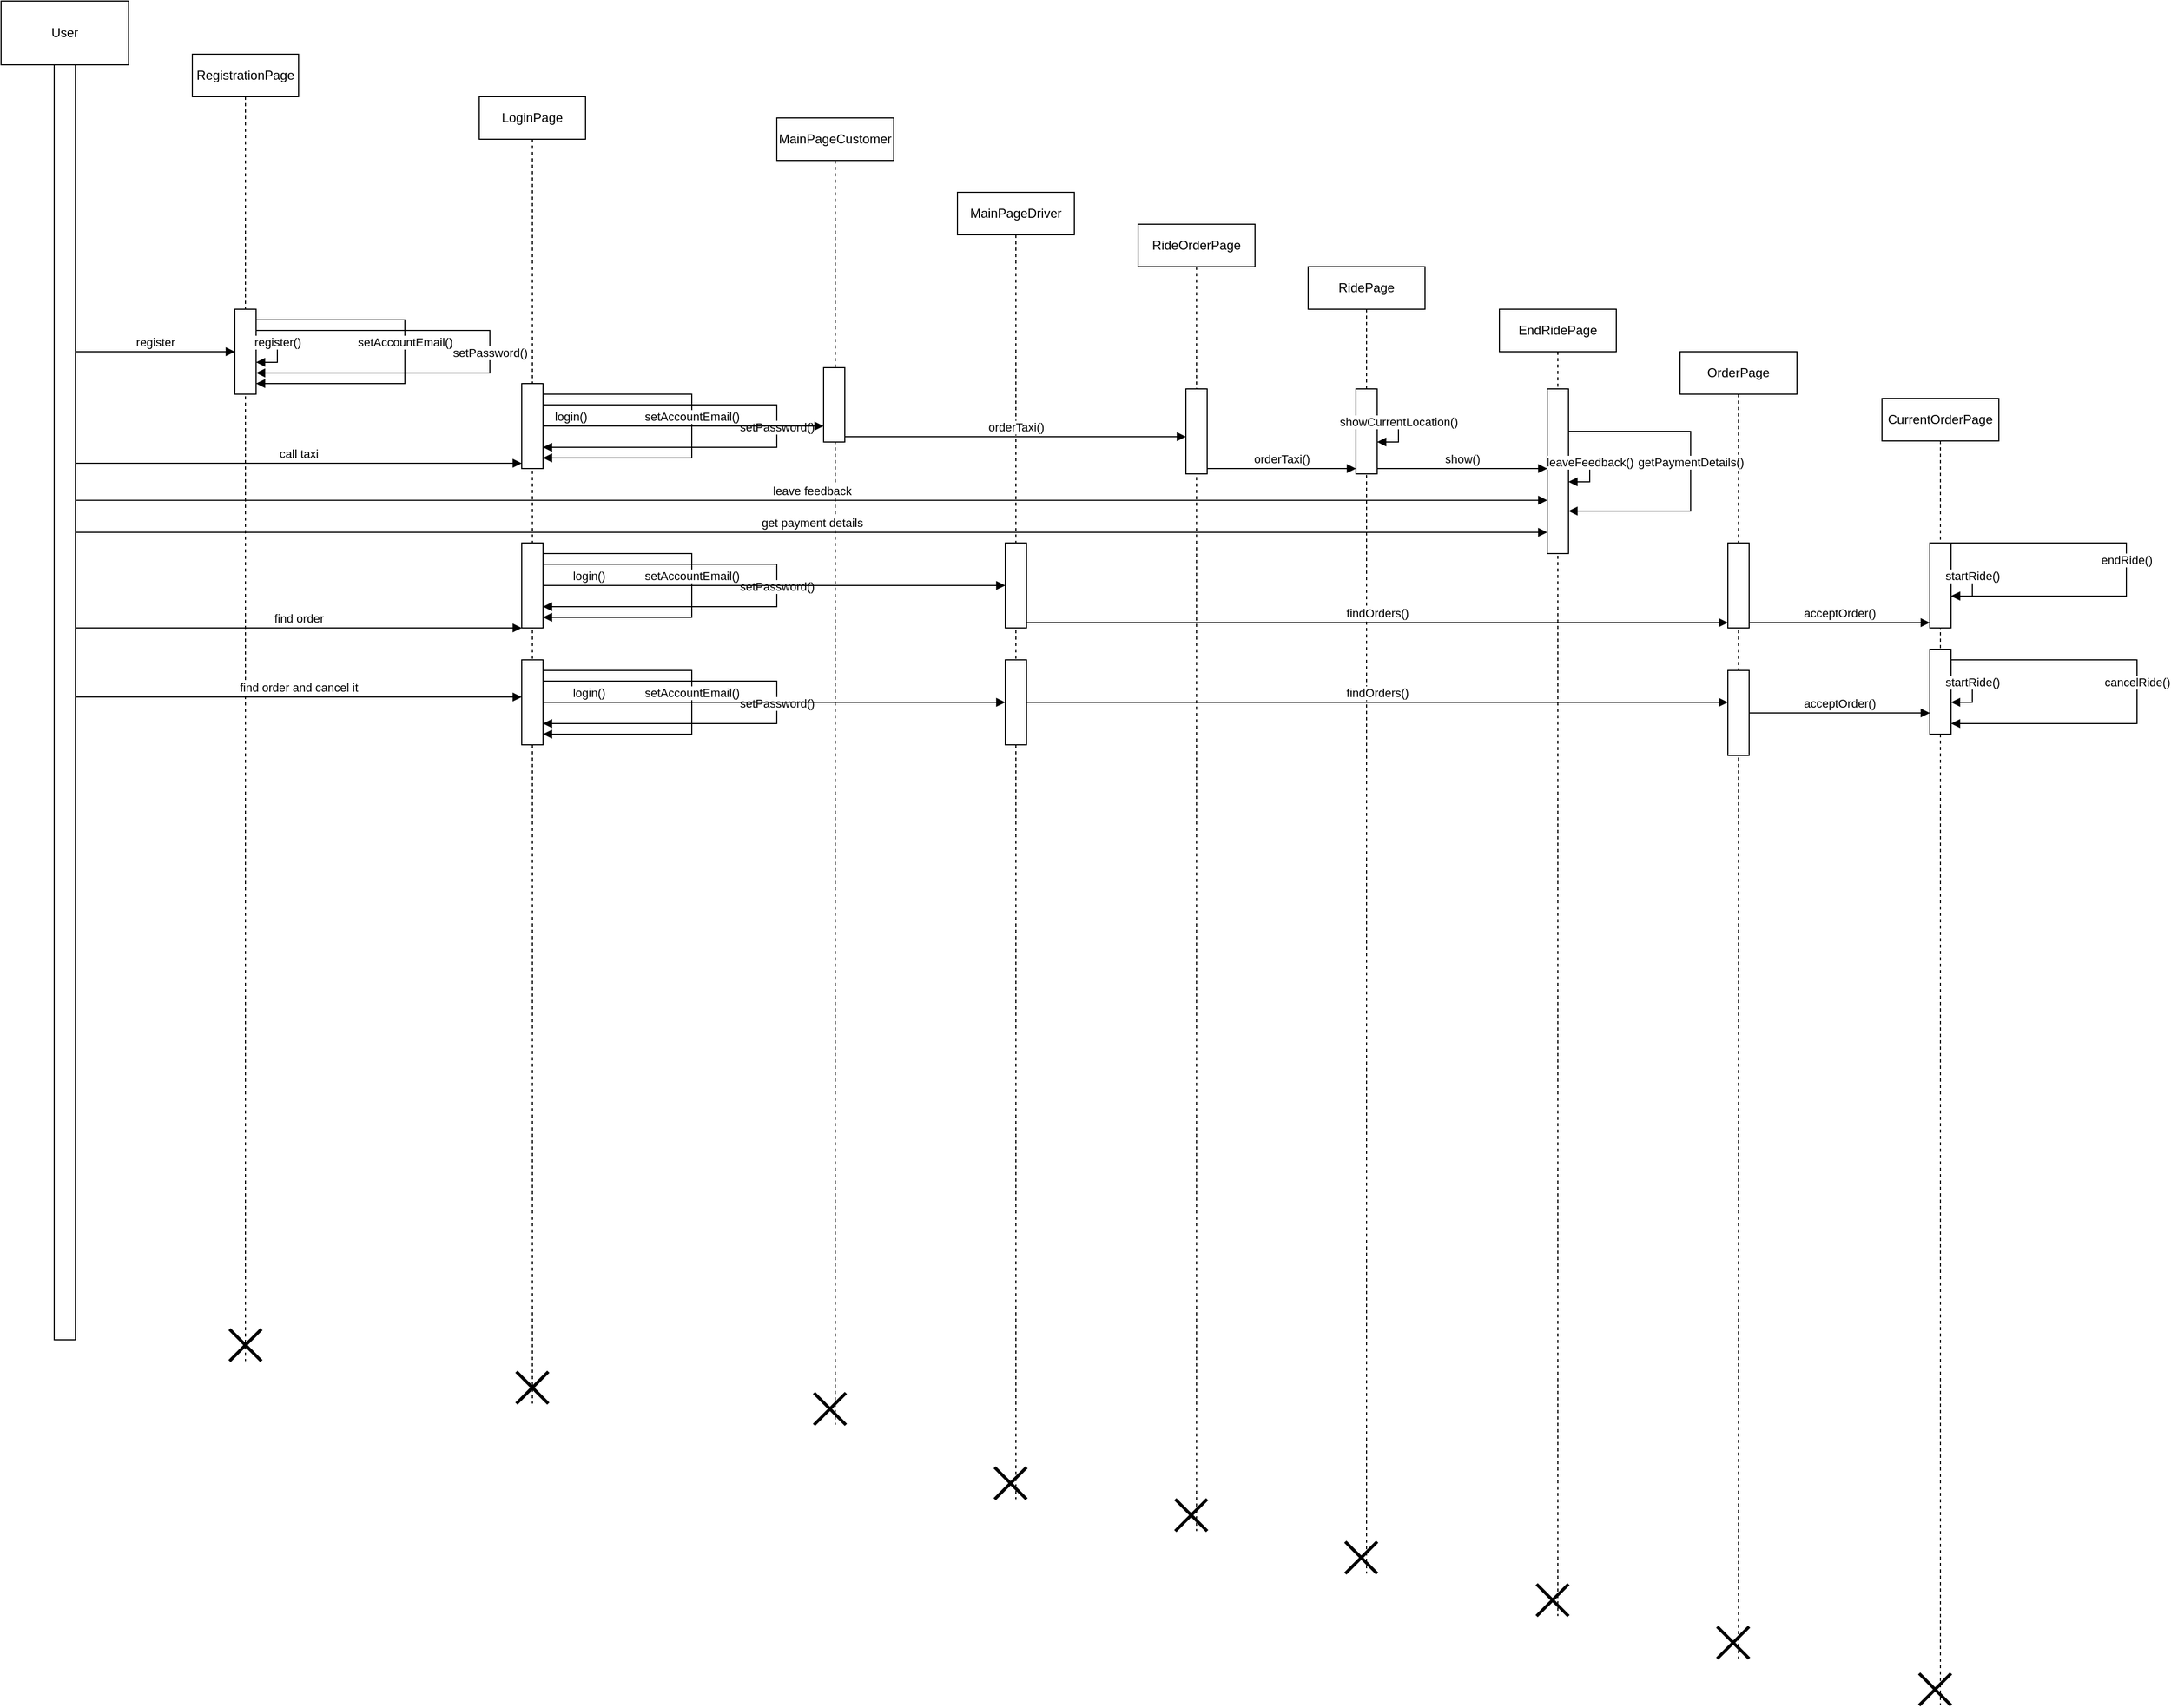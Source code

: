 <mxfile version="22.0.4" type="github">
  <diagram name="Страница — 1" id="l8LlNZg6rUj_ulNN_cUZ">
    <mxGraphModel dx="1403" dy="319" grid="1" gridSize="10" guides="1" tooltips="1" connect="1" arrows="1" fold="1" page="1" pageScale="1" pageWidth="827" pageHeight="1169" math="0" shadow="0">
      <root>
        <mxCell id="0" />
        <mxCell id="1" parent="0" />
        <mxCell id="eOe7ErlNW58BYiNXJ7lQ-5" value="" style="endArrow=none;dashed=1;html=1;rounded=0;" edge="1" parent="1">
          <mxGeometry width="50" height="50" relative="1" as="geometry">
            <mxPoint x="340" y="300" as="sourcePoint" />
            <mxPoint x="340" y="300" as="targetPoint" />
          </mxGeometry>
        </mxCell>
        <mxCell id="eOe7ErlNW58BYiNXJ7lQ-17" value="RegistrationPage" style="shape=umlLifeline;perimeter=lifelinePerimeter;whiteSpace=wrap;html=1;container=0;dropTarget=0;collapsible=0;recursiveResize=0;outlineConnect=0;portConstraint=eastwest;newEdgeStyle={&quot;edgeStyle&quot;:&quot;elbowEdgeStyle&quot;,&quot;elbow&quot;:&quot;vertical&quot;,&quot;curved&quot;:0,&quot;rounded&quot;:0};" vertex="1" parent="1">
          <mxGeometry x="40" y="200" width="100" height="1230" as="geometry" />
        </mxCell>
        <mxCell id="eOe7ErlNW58BYiNXJ7lQ-18" value="" style="html=1;points=[[0,0,0,0,5],[0,1,0,0,-5],[1,0,0,0,5],[1,1,0,0,-5]];perimeter=orthogonalPerimeter;outlineConnect=0;targetShapes=umlLifeline;portConstraint=eastwest;newEdgeStyle={&quot;curved&quot;:0,&quot;rounded&quot;:0};" vertex="1" parent="eOe7ErlNW58BYiNXJ7lQ-17">
          <mxGeometry x="40" y="240" width="20" height="80" as="geometry" />
        </mxCell>
        <mxCell id="eOe7ErlNW58BYiNXJ7lQ-19" value="" style="shape=umlDestroy;whiteSpace=wrap;html=1;strokeWidth=3;targetShapes=umlLifeline;" vertex="1" parent="eOe7ErlNW58BYiNXJ7lQ-17">
          <mxGeometry x="35" y="1200" width="30" height="30" as="geometry" />
        </mxCell>
        <mxCell id="eOe7ErlNW58BYiNXJ7lQ-31" value="register()" style="html=1;verticalAlign=bottom;endArrow=block;curved=0;rounded=0;" edge="1" parent="eOe7ErlNW58BYiNXJ7lQ-17" source="eOe7ErlNW58BYiNXJ7lQ-18" target="eOe7ErlNW58BYiNXJ7lQ-18">
          <mxGeometry width="80" relative="1" as="geometry">
            <mxPoint x="70" y="260" as="sourcePoint" />
            <mxPoint x="220" y="260" as="targetPoint" />
          </mxGeometry>
        </mxCell>
        <mxCell id="eOe7ErlNW58BYiNXJ7lQ-95" value="setAccountEmail()" style="html=1;verticalAlign=bottom;endArrow=block;curved=0;rounded=0;" edge="1" parent="eOe7ErlNW58BYiNXJ7lQ-17" source="eOe7ErlNW58BYiNXJ7lQ-18" target="eOe7ErlNW58BYiNXJ7lQ-18">
          <mxGeometry width="80" relative="1" as="geometry">
            <mxPoint x="60" y="240" as="sourcePoint" />
            <mxPoint x="210" y="240" as="targetPoint" />
            <Array as="points">
              <mxPoint x="200" y="250" />
              <mxPoint x="200" y="310" />
            </Array>
          </mxGeometry>
        </mxCell>
        <mxCell id="eOe7ErlNW58BYiNXJ7lQ-99" value="setPassword()" style="html=1;verticalAlign=bottom;endArrow=block;curved=0;rounded=0;" edge="1" parent="eOe7ErlNW58BYiNXJ7lQ-17" source="eOe7ErlNW58BYiNXJ7lQ-18" target="eOe7ErlNW58BYiNXJ7lQ-18">
          <mxGeometry x="0.042" width="80" relative="1" as="geometry">
            <mxPoint x="110" y="260" as="sourcePoint" />
            <mxPoint x="300" y="270" as="targetPoint" />
            <Array as="points">
              <mxPoint x="280" y="260" />
            </Array>
            <mxPoint as="offset" />
          </mxGeometry>
        </mxCell>
        <mxCell id="eOe7ErlNW58BYiNXJ7lQ-20" value="LoginPage" style="shape=umlLifeline;perimeter=lifelinePerimeter;whiteSpace=wrap;html=1;container=0;dropTarget=0;collapsible=0;recursiveResize=0;outlineConnect=0;portConstraint=eastwest;newEdgeStyle={&quot;edgeStyle&quot;:&quot;elbowEdgeStyle&quot;,&quot;elbow&quot;:&quot;vertical&quot;,&quot;curved&quot;:0,&quot;rounded&quot;:0};" vertex="1" parent="1">
          <mxGeometry x="310" y="240" width="100" height="1230" as="geometry" />
        </mxCell>
        <mxCell id="eOe7ErlNW58BYiNXJ7lQ-22" value="" style="shape=umlDestroy;whiteSpace=wrap;html=1;strokeWidth=3;targetShapes=umlLifeline;" vertex="1" parent="eOe7ErlNW58BYiNXJ7lQ-20">
          <mxGeometry x="35" y="1200" width="30" height="30" as="geometry" />
        </mxCell>
        <mxCell id="eOe7ErlNW58BYiNXJ7lQ-101" value="" style="html=1;points=[[0,0,0,0,5],[0,1,0,0,-5],[1,0,0,0,5],[1,1,0,0,-5]];perimeter=orthogonalPerimeter;outlineConnect=0;targetShapes=umlLifeline;portConstraint=eastwest;newEdgeStyle={&quot;curved&quot;:0,&quot;rounded&quot;:0};" vertex="1" parent="eOe7ErlNW58BYiNXJ7lQ-20">
          <mxGeometry x="40" y="420" width="20" height="80" as="geometry" />
        </mxCell>
        <mxCell id="eOe7ErlNW58BYiNXJ7lQ-103" value="setAccountEmail()" style="html=1;verticalAlign=bottom;endArrow=block;curved=0;rounded=0;" edge="1" parent="eOe7ErlNW58BYiNXJ7lQ-20" source="eOe7ErlNW58BYiNXJ7lQ-101" target="eOe7ErlNW58BYiNXJ7lQ-101">
          <mxGeometry width="80" relative="1" as="geometry">
            <mxPoint x="60" y="420" as="sourcePoint" />
            <mxPoint x="210" y="420" as="targetPoint" />
            <Array as="points">
              <mxPoint x="200" y="430" />
              <mxPoint x="200" y="490" />
            </Array>
            <mxPoint as="offset" />
          </mxGeometry>
        </mxCell>
        <mxCell id="eOe7ErlNW58BYiNXJ7lQ-104" value="setPassword()" style="html=1;verticalAlign=bottom;endArrow=block;curved=0;rounded=0;" edge="1" parent="eOe7ErlNW58BYiNXJ7lQ-20" source="eOe7ErlNW58BYiNXJ7lQ-101" target="eOe7ErlNW58BYiNXJ7lQ-101">
          <mxGeometry x="0.042" width="80" relative="1" as="geometry">
            <mxPoint x="110" y="440" as="sourcePoint" />
            <mxPoint x="300" y="450" as="targetPoint" />
            <Array as="points">
              <mxPoint x="280" y="440" />
            </Array>
            <mxPoint as="offset" />
          </mxGeometry>
        </mxCell>
        <mxCell id="eOe7ErlNW58BYiNXJ7lQ-107" value="" style="html=1;points=[[0,0,0,0,5],[0,1,0,0,-5],[1,0,0,0,5],[1,1,0,0,-5]];perimeter=orthogonalPerimeter;outlineConnect=0;targetShapes=umlLifeline;portConstraint=eastwest;newEdgeStyle={&quot;curved&quot;:0,&quot;rounded&quot;:0};" vertex="1" parent="eOe7ErlNW58BYiNXJ7lQ-20">
          <mxGeometry x="40" y="530" width="20" height="80" as="geometry" />
        </mxCell>
        <mxCell id="eOe7ErlNW58BYiNXJ7lQ-108" value="setAccountEmail()" style="html=1;verticalAlign=bottom;endArrow=block;curved=0;rounded=0;" edge="1" parent="eOe7ErlNW58BYiNXJ7lQ-20" source="eOe7ErlNW58BYiNXJ7lQ-107" target="eOe7ErlNW58BYiNXJ7lQ-107">
          <mxGeometry width="80" relative="1" as="geometry">
            <mxPoint x="60" y="530" as="sourcePoint" />
            <mxPoint x="210" y="530" as="targetPoint" />
            <Array as="points">
              <mxPoint x="200" y="540" />
              <mxPoint x="200" y="600" />
            </Array>
            <mxPoint as="offset" />
          </mxGeometry>
        </mxCell>
        <mxCell id="eOe7ErlNW58BYiNXJ7lQ-109" value="setPassword()" style="html=1;verticalAlign=bottom;endArrow=block;curved=0;rounded=0;" edge="1" parent="eOe7ErlNW58BYiNXJ7lQ-20" source="eOe7ErlNW58BYiNXJ7lQ-107" target="eOe7ErlNW58BYiNXJ7lQ-107">
          <mxGeometry x="0.042" width="80" relative="1" as="geometry">
            <mxPoint x="110" y="550" as="sourcePoint" />
            <mxPoint x="300" y="560" as="targetPoint" />
            <Array as="points">
              <mxPoint x="280" y="550" />
            </Array>
            <mxPoint as="offset" />
          </mxGeometry>
        </mxCell>
        <mxCell id="eOe7ErlNW58BYiNXJ7lQ-115" value="" style="html=1;points=[[0,0,0,0,5],[0,1,0,0,-5],[1,0,0,0,5],[1,1,0,0,-5]];perimeter=orthogonalPerimeter;outlineConnect=0;targetShapes=umlLifeline;portConstraint=eastwest;newEdgeStyle={&quot;curved&quot;:0,&quot;rounded&quot;:0};" vertex="1" parent="eOe7ErlNW58BYiNXJ7lQ-20">
          <mxGeometry x="40" y="270" width="20" height="80" as="geometry" />
        </mxCell>
        <mxCell id="eOe7ErlNW58BYiNXJ7lQ-116" value="setAccountEmail()" style="html=1;verticalAlign=bottom;endArrow=block;curved=0;rounded=0;" edge="1" parent="eOe7ErlNW58BYiNXJ7lQ-20" source="eOe7ErlNW58BYiNXJ7lQ-115" target="eOe7ErlNW58BYiNXJ7lQ-115">
          <mxGeometry width="80" relative="1" as="geometry">
            <mxPoint x="60" y="270" as="sourcePoint" />
            <mxPoint x="210" y="270" as="targetPoint" />
            <Array as="points">
              <mxPoint x="200" y="280" />
              <mxPoint x="200" y="340" />
            </Array>
            <mxPoint as="offset" />
          </mxGeometry>
        </mxCell>
        <mxCell id="eOe7ErlNW58BYiNXJ7lQ-117" value="setPassword()" style="html=1;verticalAlign=bottom;endArrow=block;curved=0;rounded=0;" edge="1" parent="eOe7ErlNW58BYiNXJ7lQ-20" source="eOe7ErlNW58BYiNXJ7lQ-115" target="eOe7ErlNW58BYiNXJ7lQ-115">
          <mxGeometry x="0.042" width="80" relative="1" as="geometry">
            <mxPoint x="110" y="290" as="sourcePoint" />
            <mxPoint x="300" y="300" as="targetPoint" />
            <Array as="points">
              <mxPoint x="280" y="290" />
            </Array>
            <mxPoint as="offset" />
          </mxGeometry>
        </mxCell>
        <mxCell id="eOe7ErlNW58BYiNXJ7lQ-23" value="MainPageCustomer" style="shape=umlLifeline;perimeter=lifelinePerimeter;whiteSpace=wrap;html=1;container=0;dropTarget=0;collapsible=0;recursiveResize=0;outlineConnect=0;portConstraint=eastwest;newEdgeStyle={&quot;edgeStyle&quot;:&quot;elbowEdgeStyle&quot;,&quot;elbow&quot;:&quot;vertical&quot;,&quot;curved&quot;:0,&quot;rounded&quot;:0};" vertex="1" parent="1">
          <mxGeometry x="590" y="260" width="110" height="1230" as="geometry" />
        </mxCell>
        <mxCell id="eOe7ErlNW58BYiNXJ7lQ-24" value="" style="html=1;points=[[0,0,0,0,5],[0,1,0,0,-5],[1,0,0,0,5],[1,1,0,0,-5]];perimeter=orthogonalPerimeter;outlineConnect=0;targetShapes=umlLifeline;portConstraint=eastwest;newEdgeStyle={&quot;curved&quot;:0,&quot;rounded&quot;:0};" vertex="1" parent="eOe7ErlNW58BYiNXJ7lQ-23">
          <mxGeometry x="44" y="235" width="20" height="70" as="geometry" />
        </mxCell>
        <mxCell id="eOe7ErlNW58BYiNXJ7lQ-25" value="" style="shape=umlDestroy;whiteSpace=wrap;html=1;strokeWidth=3;targetShapes=umlLifeline;" vertex="1" parent="eOe7ErlNW58BYiNXJ7lQ-23">
          <mxGeometry x="35" y="1200" width="30" height="30" as="geometry" />
        </mxCell>
        <mxCell id="eOe7ErlNW58BYiNXJ7lQ-28" value="" style="html=1;points=[[0,0,0,0,5],[0,1,0,0,-5],[1,0,0,0,5],[1,1,0,0,-5]];perimeter=orthogonalPerimeter;outlineConnect=0;targetShapes=umlLifeline;portConstraint=eastwest;newEdgeStyle={&quot;curved&quot;:0,&quot;rounded&quot;:0};" vertex="1" parent="1">
          <mxGeometry x="-90" y="200" width="20" height="1210" as="geometry" />
        </mxCell>
        <mxCell id="eOe7ErlNW58BYiNXJ7lQ-29" value="User" style="rounded=0;whiteSpace=wrap;html=1;" vertex="1" parent="1">
          <mxGeometry x="-140" y="150" width="120" height="60" as="geometry" />
        </mxCell>
        <mxCell id="eOe7ErlNW58BYiNXJ7lQ-30" value="register" style="html=1;verticalAlign=bottom;endArrow=block;curved=0;rounded=0;" edge="1" parent="1" target="eOe7ErlNW58BYiNXJ7lQ-18">
          <mxGeometry width="80" relative="1" as="geometry">
            <mxPoint x="-70" y="480" as="sourcePoint" />
            <mxPoint x="60" y="480" as="targetPoint" />
          </mxGeometry>
        </mxCell>
        <mxCell id="eOe7ErlNW58BYiNXJ7lQ-32" value="call taxi" style="html=1;verticalAlign=bottom;endArrow=block;curved=0;rounded=0;" edge="1" parent="1" source="eOe7ErlNW58BYiNXJ7lQ-28">
          <mxGeometry width="80" relative="1" as="geometry">
            <mxPoint x="-50" y="560" as="sourcePoint" />
            <mxPoint x="350" y="585" as="targetPoint" />
          </mxGeometry>
        </mxCell>
        <mxCell id="eOe7ErlNW58BYiNXJ7lQ-35" value="find order" style="html=1;verticalAlign=bottom;endArrow=block;curved=0;rounded=0;" edge="1" parent="1" source="eOe7ErlNW58BYiNXJ7lQ-28" target="eOe7ErlNW58BYiNXJ7lQ-101">
          <mxGeometry width="80" relative="1" as="geometry">
            <mxPoint x="-60" y="650" as="sourcePoint" />
            <mxPoint x="350" y="720" as="targetPoint" />
          </mxGeometry>
        </mxCell>
        <mxCell id="eOe7ErlNW58BYiNXJ7lQ-36" value="MainPageDriver" style="shape=umlLifeline;perimeter=lifelinePerimeter;whiteSpace=wrap;html=1;container=0;dropTarget=0;collapsible=0;recursiveResize=0;outlineConnect=0;portConstraint=eastwest;newEdgeStyle={&quot;edgeStyle&quot;:&quot;elbowEdgeStyle&quot;,&quot;elbow&quot;:&quot;vertical&quot;,&quot;curved&quot;:0,&quot;rounded&quot;:0};" vertex="1" parent="1">
          <mxGeometry x="760" y="330" width="110" height="1230" as="geometry" />
        </mxCell>
        <mxCell id="eOe7ErlNW58BYiNXJ7lQ-37" value="" style="html=1;points=[[0,0,0,0,5],[0,1,0,0,-5],[1,0,0,0,5],[1,1,0,0,-5]];perimeter=orthogonalPerimeter;outlineConnect=0;targetShapes=umlLifeline;portConstraint=eastwest;newEdgeStyle={&quot;curved&quot;:0,&quot;rounded&quot;:0};" vertex="1" parent="eOe7ErlNW58BYiNXJ7lQ-36">
          <mxGeometry x="45" y="330" width="20" height="80" as="geometry" />
        </mxCell>
        <mxCell id="eOe7ErlNW58BYiNXJ7lQ-38" value="" style="shape=umlDestroy;whiteSpace=wrap;html=1;strokeWidth=3;targetShapes=umlLifeline;" vertex="1" parent="eOe7ErlNW58BYiNXJ7lQ-36">
          <mxGeometry x="35" y="1200" width="30" height="30" as="geometry" />
        </mxCell>
        <mxCell id="eOe7ErlNW58BYiNXJ7lQ-75" value="" style="html=1;points=[[0,0,0,0,5],[0,1,0,0,-5],[1,0,0,0,5],[1,1,0,0,-5]];perimeter=orthogonalPerimeter;outlineConnect=0;targetShapes=umlLifeline;portConstraint=eastwest;newEdgeStyle={&quot;curved&quot;:0,&quot;rounded&quot;:0};" vertex="1" parent="eOe7ErlNW58BYiNXJ7lQ-36">
          <mxGeometry x="45" y="440" width="20" height="80" as="geometry" />
        </mxCell>
        <mxCell id="eOe7ErlNW58BYiNXJ7lQ-47" value="orderTaxi()" style="html=1;verticalAlign=bottom;endArrow=block;curved=0;rounded=0;exitX=1;exitY=1;exitDx=0;exitDy=-5;exitPerimeter=0;" edge="1" parent="1" source="eOe7ErlNW58BYiNXJ7lQ-24" target="eOe7ErlNW58BYiNXJ7lQ-49">
          <mxGeometry width="80" relative="1" as="geometry">
            <mxPoint x="261" y="710" as="sourcePoint" />
            <mxPoint x="566" y="710" as="targetPoint" />
          </mxGeometry>
        </mxCell>
        <mxCell id="eOe7ErlNW58BYiNXJ7lQ-48" value="RideOrderPage" style="shape=umlLifeline;perimeter=lifelinePerimeter;whiteSpace=wrap;html=1;container=0;dropTarget=0;collapsible=0;recursiveResize=0;outlineConnect=0;portConstraint=eastwest;newEdgeStyle={&quot;edgeStyle&quot;:&quot;elbowEdgeStyle&quot;,&quot;elbow&quot;:&quot;vertical&quot;,&quot;curved&quot;:0,&quot;rounded&quot;:0};" vertex="1" parent="1">
          <mxGeometry x="930" y="360" width="110" height="1230" as="geometry" />
        </mxCell>
        <mxCell id="eOe7ErlNW58BYiNXJ7lQ-49" value="" style="html=1;points=[[0,0,0,0,5],[0,1,0,0,-5],[1,0,0,0,5],[1,1,0,0,-5]];perimeter=orthogonalPerimeter;outlineConnect=0;targetShapes=umlLifeline;portConstraint=eastwest;newEdgeStyle={&quot;curved&quot;:0,&quot;rounded&quot;:0};" vertex="1" parent="eOe7ErlNW58BYiNXJ7lQ-48">
          <mxGeometry x="45" y="155" width="20" height="80" as="geometry" />
        </mxCell>
        <mxCell id="eOe7ErlNW58BYiNXJ7lQ-50" value="" style="shape=umlDestroy;whiteSpace=wrap;html=1;strokeWidth=3;targetShapes=umlLifeline;" vertex="1" parent="eOe7ErlNW58BYiNXJ7lQ-48">
          <mxGeometry x="35" y="1200" width="30" height="30" as="geometry" />
        </mxCell>
        <mxCell id="eOe7ErlNW58BYiNXJ7lQ-51" value="RidePage" style="shape=umlLifeline;perimeter=lifelinePerimeter;whiteSpace=wrap;html=1;container=0;dropTarget=0;collapsible=0;recursiveResize=0;outlineConnect=0;portConstraint=eastwest;newEdgeStyle={&quot;edgeStyle&quot;:&quot;elbowEdgeStyle&quot;,&quot;elbow&quot;:&quot;vertical&quot;,&quot;curved&quot;:0,&quot;rounded&quot;:0};" vertex="1" parent="1">
          <mxGeometry x="1090" y="400" width="110" height="1230" as="geometry" />
        </mxCell>
        <mxCell id="eOe7ErlNW58BYiNXJ7lQ-52" value="" style="html=1;points=[[0,0,0,0,5],[0,1,0,0,-5],[1,0,0,0,5],[1,1,0,0,-5]];perimeter=orthogonalPerimeter;outlineConnect=0;targetShapes=umlLifeline;portConstraint=eastwest;newEdgeStyle={&quot;curved&quot;:0,&quot;rounded&quot;:0};" vertex="1" parent="eOe7ErlNW58BYiNXJ7lQ-51">
          <mxGeometry x="45" y="115" width="20" height="80" as="geometry" />
        </mxCell>
        <mxCell id="eOe7ErlNW58BYiNXJ7lQ-53" value="" style="shape=umlDestroy;whiteSpace=wrap;html=1;strokeWidth=3;targetShapes=umlLifeline;" vertex="1" parent="eOe7ErlNW58BYiNXJ7lQ-51">
          <mxGeometry x="35" y="1200" width="30" height="30" as="geometry" />
        </mxCell>
        <mxCell id="eOe7ErlNW58BYiNXJ7lQ-60" value="showCurrentLocation()" style="html=1;verticalAlign=bottom;endArrow=block;curved=0;rounded=0;" edge="1" parent="eOe7ErlNW58BYiNXJ7lQ-51" source="eOe7ErlNW58BYiNXJ7lQ-52" target="eOe7ErlNW58BYiNXJ7lQ-52">
          <mxGeometry width="80" relative="1" as="geometry">
            <mxPoint x="80" y="270" as="sourcePoint" />
            <mxPoint x="225" y="270" as="targetPoint" />
          </mxGeometry>
        </mxCell>
        <mxCell id="eOe7ErlNW58BYiNXJ7lQ-54" value="EndRidePage" style="shape=umlLifeline;perimeter=lifelinePerimeter;whiteSpace=wrap;html=1;container=0;dropTarget=0;collapsible=0;recursiveResize=0;outlineConnect=0;portConstraint=eastwest;newEdgeStyle={&quot;edgeStyle&quot;:&quot;elbowEdgeStyle&quot;,&quot;elbow&quot;:&quot;vertical&quot;,&quot;curved&quot;:0,&quot;rounded&quot;:0};" vertex="1" parent="1">
          <mxGeometry x="1270" y="440" width="110" height="1230" as="geometry" />
        </mxCell>
        <mxCell id="eOe7ErlNW58BYiNXJ7lQ-55" value="" style="html=1;points=[[0,0,0,0,5],[0,1,0,0,-5],[1,0,0,0,5],[1,1,0,0,-5]];perimeter=orthogonalPerimeter;outlineConnect=0;targetShapes=umlLifeline;portConstraint=eastwest;newEdgeStyle={&quot;curved&quot;:0,&quot;rounded&quot;:0};" vertex="1" parent="eOe7ErlNW58BYiNXJ7lQ-54">
          <mxGeometry x="45" y="75" width="20" height="155" as="geometry" />
        </mxCell>
        <mxCell id="eOe7ErlNW58BYiNXJ7lQ-56" value="" style="shape=umlDestroy;whiteSpace=wrap;html=1;strokeWidth=3;targetShapes=umlLifeline;" vertex="1" parent="eOe7ErlNW58BYiNXJ7lQ-54">
          <mxGeometry x="35" y="1200" width="30" height="30" as="geometry" />
        </mxCell>
        <mxCell id="eOe7ErlNW58BYiNXJ7lQ-120" value="leaveFeedback()" style="html=1;verticalAlign=bottom;endArrow=block;curved=0;rounded=0;" edge="1" parent="eOe7ErlNW58BYiNXJ7lQ-54" source="eOe7ErlNW58BYiNXJ7lQ-55" target="eOe7ErlNW58BYiNXJ7lQ-55">
          <mxGeometry width="80" relative="1" as="geometry">
            <mxPoint x="100" y="180" as="sourcePoint" />
            <mxPoint x="260" y="180" as="targetPoint" />
          </mxGeometry>
        </mxCell>
        <mxCell id="eOe7ErlNW58BYiNXJ7lQ-122" value="getPaymentDetails()" style="html=1;verticalAlign=bottom;endArrow=block;curved=0;rounded=0;" edge="1" parent="eOe7ErlNW58BYiNXJ7lQ-54" source="eOe7ErlNW58BYiNXJ7lQ-55" target="eOe7ErlNW58BYiNXJ7lQ-55">
          <mxGeometry width="80" relative="1" as="geometry">
            <mxPoint x="60" y="190" as="sourcePoint" />
            <mxPoint x="220" y="190" as="targetPoint" />
            <Array as="points">
              <mxPoint x="180" y="190" />
            </Array>
          </mxGeometry>
        </mxCell>
        <mxCell id="eOe7ErlNW58BYiNXJ7lQ-58" value="orderTaxi()" style="html=1;verticalAlign=bottom;endArrow=block;curved=0;rounded=0;exitX=1;exitY=1;exitDx=0;exitDy=-5;exitPerimeter=0;entryX=0;entryY=1;entryDx=0;entryDy=-5;entryPerimeter=0;" edge="1" parent="1" source="eOe7ErlNW58BYiNXJ7lQ-49" target="eOe7ErlNW58BYiNXJ7lQ-52">
          <mxGeometry width="80" relative="1" as="geometry">
            <mxPoint x="750" y="710" as="sourcePoint" />
            <mxPoint x="885" y="710" as="targetPoint" />
          </mxGeometry>
        </mxCell>
        <mxCell id="eOe7ErlNW58BYiNXJ7lQ-61" value="show()" style="html=1;verticalAlign=bottom;endArrow=block;curved=0;rounded=0;exitX=1;exitY=1;exitDx=0;exitDy=-5;exitPerimeter=0;" edge="1" parent="1" source="eOe7ErlNW58BYiNXJ7lQ-52" target="eOe7ErlNW58BYiNXJ7lQ-55">
          <mxGeometry width="80" relative="1" as="geometry">
            <mxPoint x="930" y="730" as="sourcePoint" />
            <mxPoint x="1075" y="730" as="targetPoint" />
          </mxGeometry>
        </mxCell>
        <mxCell id="eOe7ErlNW58BYiNXJ7lQ-63" value="findOrders()" style="html=1;verticalAlign=bottom;endArrow=block;curved=0;rounded=0;exitX=1;exitY=1;exitDx=0;exitDy=-5;exitPerimeter=0;" edge="1" parent="1" source="eOe7ErlNW58BYiNXJ7lQ-37" target="eOe7ErlNW58BYiNXJ7lQ-66">
          <mxGeometry width="80" relative="1" as="geometry">
            <mxPoint x="610" y="710" as="sourcePoint" />
            <mxPoint x="725" y="715" as="targetPoint" />
          </mxGeometry>
        </mxCell>
        <mxCell id="eOe7ErlNW58BYiNXJ7lQ-65" value="OrderPage" style="shape=umlLifeline;perimeter=lifelinePerimeter;whiteSpace=wrap;html=1;container=0;dropTarget=0;collapsible=0;recursiveResize=0;outlineConnect=0;portConstraint=eastwest;newEdgeStyle={&quot;edgeStyle&quot;:&quot;elbowEdgeStyle&quot;,&quot;elbow&quot;:&quot;vertical&quot;,&quot;curved&quot;:0,&quot;rounded&quot;:0};" vertex="1" parent="1">
          <mxGeometry x="1440" y="480" width="110" height="1230" as="geometry" />
        </mxCell>
        <mxCell id="eOe7ErlNW58BYiNXJ7lQ-66" value="" style="html=1;points=[[0,0,0,0,5],[0,1,0,0,-5],[1,0,0,0,5],[1,1,0,0,-5]];perimeter=orthogonalPerimeter;outlineConnect=0;targetShapes=umlLifeline;portConstraint=eastwest;newEdgeStyle={&quot;curved&quot;:0,&quot;rounded&quot;:0};" vertex="1" parent="eOe7ErlNW58BYiNXJ7lQ-65">
          <mxGeometry x="45" y="180" width="20" height="80" as="geometry" />
        </mxCell>
        <mxCell id="eOe7ErlNW58BYiNXJ7lQ-67" value="" style="shape=umlDestroy;whiteSpace=wrap;html=1;strokeWidth=3;targetShapes=umlLifeline;" vertex="1" parent="eOe7ErlNW58BYiNXJ7lQ-65">
          <mxGeometry x="35" y="1200" width="30" height="30" as="geometry" />
        </mxCell>
        <mxCell id="eOe7ErlNW58BYiNXJ7lQ-76" value="" style="html=1;points=[[0,0,0,0,5],[0,1,0,0,-5],[1,0,0,0,5],[1,1,0,0,-5]];perimeter=orthogonalPerimeter;outlineConnect=0;targetShapes=umlLifeline;portConstraint=eastwest;newEdgeStyle={&quot;curved&quot;:0,&quot;rounded&quot;:0};" vertex="1" parent="eOe7ErlNW58BYiNXJ7lQ-65">
          <mxGeometry x="45" y="300" width="20" height="80" as="geometry" />
        </mxCell>
        <mxCell id="eOe7ErlNW58BYiNXJ7lQ-69" value="CurrentOrderPage" style="shape=umlLifeline;perimeter=lifelinePerimeter;whiteSpace=wrap;html=1;container=0;dropTarget=0;collapsible=0;recursiveResize=0;outlineConnect=0;portConstraint=eastwest;newEdgeStyle={&quot;edgeStyle&quot;:&quot;elbowEdgeStyle&quot;,&quot;elbow&quot;:&quot;vertical&quot;,&quot;curved&quot;:0,&quot;rounded&quot;:0};" vertex="1" parent="1">
          <mxGeometry x="1630" y="524" width="110" height="1230" as="geometry" />
        </mxCell>
        <mxCell id="eOe7ErlNW58BYiNXJ7lQ-70" value="" style="html=1;points=[[0,0,0,0,5],[0,1,0,0,-5],[1,0,0,0,5],[1,1,0,0,-5]];perimeter=orthogonalPerimeter;outlineConnect=0;targetShapes=umlLifeline;portConstraint=eastwest;newEdgeStyle={&quot;curved&quot;:0,&quot;rounded&quot;:0};" vertex="1" parent="eOe7ErlNW58BYiNXJ7lQ-69">
          <mxGeometry x="45" y="136" width="20" height="80" as="geometry" />
        </mxCell>
        <mxCell id="eOe7ErlNW58BYiNXJ7lQ-71" value="" style="shape=umlDestroy;whiteSpace=wrap;html=1;strokeWidth=3;targetShapes=umlLifeline;" vertex="1" parent="eOe7ErlNW58BYiNXJ7lQ-69">
          <mxGeometry x="35" y="1200" width="30" height="30" as="geometry" />
        </mxCell>
        <mxCell id="eOe7ErlNW58BYiNXJ7lQ-77" value="" style="html=1;points=[[0,0,0,0,5],[0,1,0,0,-5],[1,0,0,0,5],[1,1,0,0,-5]];perimeter=orthogonalPerimeter;outlineConnect=0;targetShapes=umlLifeline;portConstraint=eastwest;newEdgeStyle={&quot;curved&quot;:0,&quot;rounded&quot;:0};" vertex="1" parent="eOe7ErlNW58BYiNXJ7lQ-69">
          <mxGeometry x="45" y="236" width="20" height="80" as="geometry" />
        </mxCell>
        <mxCell id="eOe7ErlNW58BYiNXJ7lQ-79" value="startRide()" style="html=1;verticalAlign=bottom;endArrow=block;curved=0;rounded=0;" edge="1" parent="eOe7ErlNW58BYiNXJ7lQ-69" source="eOe7ErlNW58BYiNXJ7lQ-70" target="eOe7ErlNW58BYiNXJ7lQ-70">
          <mxGeometry width="80" relative="1" as="geometry">
            <mxPoint x="70" y="186" as="sourcePoint" />
            <mxPoint x="210" y="186" as="targetPoint" />
          </mxGeometry>
        </mxCell>
        <mxCell id="eOe7ErlNW58BYiNXJ7lQ-88" value="startRide()" style="html=1;verticalAlign=bottom;endArrow=block;curved=0;rounded=0;" edge="1" parent="eOe7ErlNW58BYiNXJ7lQ-69" source="eOe7ErlNW58BYiNXJ7lQ-77" target="eOe7ErlNW58BYiNXJ7lQ-77">
          <mxGeometry width="80" relative="1" as="geometry">
            <mxPoint x="100" y="266" as="sourcePoint" />
            <mxPoint x="240" y="266" as="targetPoint" />
          </mxGeometry>
        </mxCell>
        <mxCell id="eOe7ErlNW58BYiNXJ7lQ-90" value="cancelRide()" style="html=1;verticalAlign=bottom;endArrow=block;curved=0;rounded=0;" edge="1" parent="eOe7ErlNW58BYiNXJ7lQ-69" source="eOe7ErlNW58BYiNXJ7lQ-77" target="eOe7ErlNW58BYiNXJ7lQ-77">
          <mxGeometry width="80" relative="1" as="geometry">
            <mxPoint x="110" y="246" as="sourcePoint" />
            <mxPoint x="250" y="246" as="targetPoint" />
            <Array as="points">
              <mxPoint x="240" y="246" />
              <mxPoint x="240" y="306" />
            </Array>
          </mxGeometry>
        </mxCell>
        <mxCell id="eOe7ErlNW58BYiNXJ7lQ-92" value="endRide()" style="html=1;verticalAlign=bottom;endArrow=block;curved=0;rounded=0;" edge="1" parent="eOe7ErlNW58BYiNXJ7lQ-69" source="eOe7ErlNW58BYiNXJ7lQ-70" target="eOe7ErlNW58BYiNXJ7lQ-70">
          <mxGeometry width="80" relative="1" as="geometry">
            <mxPoint x="90" y="126" as="sourcePoint" />
            <mxPoint x="230" y="126" as="targetPoint" />
            <Array as="points">
              <mxPoint x="230" y="136" />
              <mxPoint x="230" y="166" />
              <mxPoint x="230" y="186" />
            </Array>
          </mxGeometry>
        </mxCell>
        <mxCell id="eOe7ErlNW58BYiNXJ7lQ-72" value="acceptOrder()" style="html=1;verticalAlign=bottom;endArrow=block;curved=0;rounded=0;exitX=1;exitY=1;exitDx=0;exitDy=-5;exitPerimeter=0;" edge="1" parent="1" source="eOe7ErlNW58BYiNXJ7lQ-66" target="eOe7ErlNW58BYiNXJ7lQ-70">
          <mxGeometry width="80" relative="1" as="geometry">
            <mxPoint x="1240" y="710" as="sourcePoint" />
            <mxPoint x="1370" y="710" as="targetPoint" />
          </mxGeometry>
        </mxCell>
        <mxCell id="eOe7ErlNW58BYiNXJ7lQ-45" value="login()" style="html=1;verticalAlign=bottom;endArrow=block;curved=0;rounded=0;" edge="1" parent="1" source="eOe7ErlNW58BYiNXJ7lQ-101" target="eOe7ErlNW58BYiNXJ7lQ-37">
          <mxGeometry x="-0.803" width="80" relative="1" as="geometry">
            <mxPoint x="370" y="680" as="sourcePoint" />
            <mxPoint x="565" y="725" as="targetPoint" />
            <mxPoint as="offset" />
          </mxGeometry>
        </mxCell>
        <mxCell id="eOe7ErlNW58BYiNXJ7lQ-78" value="find order and cancel it" style="html=1;verticalAlign=bottom;endArrow=block;curved=0;rounded=0;" edge="1" parent="1" source="eOe7ErlNW58BYiNXJ7lQ-28" target="eOe7ErlNW58BYiNXJ7lQ-107">
          <mxGeometry width="80" relative="1" as="geometry">
            <mxPoint x="-65" y="814.71" as="sourcePoint" />
            <mxPoint x="350" y="805" as="targetPoint" />
          </mxGeometry>
        </mxCell>
        <mxCell id="eOe7ErlNW58BYiNXJ7lQ-85" value="findOrders()" style="html=1;verticalAlign=bottom;endArrow=block;curved=0;rounded=0;" edge="1" parent="1" source="eOe7ErlNW58BYiNXJ7lQ-75" target="eOe7ErlNW58BYiNXJ7lQ-76">
          <mxGeometry width="80" relative="1" as="geometry">
            <mxPoint x="610" y="804.58" as="sourcePoint" />
            <mxPoint x="1230" y="804.58" as="targetPoint" />
          </mxGeometry>
        </mxCell>
        <mxCell id="eOe7ErlNW58BYiNXJ7lQ-86" value="acceptOrder()" style="html=1;verticalAlign=bottom;endArrow=block;curved=0;rounded=0;" edge="1" parent="1" source="eOe7ErlNW58BYiNXJ7lQ-76" target="eOe7ErlNW58BYiNXJ7lQ-77">
          <mxGeometry width="80" relative="1" as="geometry">
            <mxPoint x="1270" y="804.58" as="sourcePoint" />
            <mxPoint x="1410" y="804.58" as="targetPoint" />
          </mxGeometry>
        </mxCell>
        <mxCell id="eOe7ErlNW58BYiNXJ7lQ-118" value="login()" style="html=1;verticalAlign=bottom;endArrow=block;curved=0;rounded=0;" edge="1" parent="1" source="eOe7ErlNW58BYiNXJ7lQ-115" target="eOe7ErlNW58BYiNXJ7lQ-24">
          <mxGeometry x="-0.803" width="80" relative="1" as="geometry">
            <mxPoint x="370" y="530" as="sourcePoint" />
            <mxPoint x="675" y="550" as="targetPoint" />
            <mxPoint as="offset" />
          </mxGeometry>
        </mxCell>
        <mxCell id="eOe7ErlNW58BYiNXJ7lQ-110" value="login()" style="html=1;verticalAlign=bottom;endArrow=block;curved=0;rounded=0;" edge="1" parent="1" source="eOe7ErlNW58BYiNXJ7lQ-107" target="eOe7ErlNW58BYiNXJ7lQ-75">
          <mxGeometry x="-0.803" width="80" relative="1" as="geometry">
            <mxPoint x="370" y="790" as="sourcePoint" />
            <mxPoint x="675" y="810" as="targetPoint" />
            <mxPoint as="offset" />
          </mxGeometry>
        </mxCell>
        <mxCell id="eOe7ErlNW58BYiNXJ7lQ-119" value="leave feedback" style="html=1;verticalAlign=bottom;endArrow=block;curved=0;rounded=0;exitX=1;exitY=0.347;exitDx=0;exitDy=0;exitPerimeter=0;" edge="1" parent="1" source="eOe7ErlNW58BYiNXJ7lQ-28" target="eOe7ErlNW58BYiNXJ7lQ-55">
          <mxGeometry width="80" relative="1" as="geometry">
            <mxPoint x="-60" y="620" as="sourcePoint" />
            <mxPoint x="1230" y="620" as="targetPoint" />
          </mxGeometry>
        </mxCell>
        <mxCell id="eOe7ErlNW58BYiNXJ7lQ-121" value="get payment details" style="html=1;verticalAlign=bottom;endArrow=block;curved=0;rounded=0;" edge="1" parent="1">
          <mxGeometry width="80" relative="1" as="geometry">
            <mxPoint x="-70" y="650" as="sourcePoint" />
            <mxPoint x="1315" y="650" as="targetPoint" />
          </mxGeometry>
        </mxCell>
      </root>
    </mxGraphModel>
  </diagram>
</mxfile>

